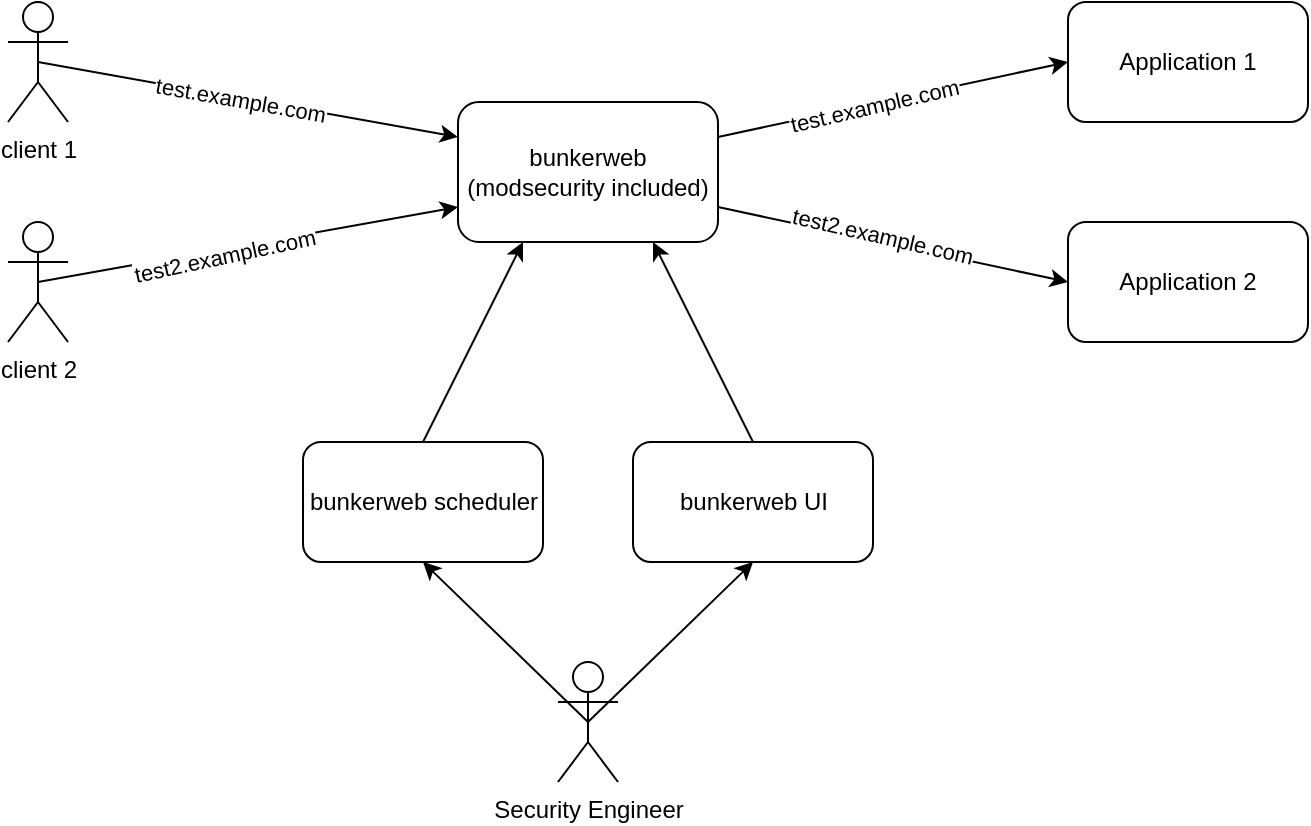 <mxfile version="28.0.4">
  <diagram name="Page-1" id="ILiOnNrIJ9HO5rxD12Q1">
    <mxGraphModel dx="1665" dy="681" grid="1" gridSize="10" guides="1" tooltips="1" connect="1" arrows="1" fold="1" page="1" pageScale="1" pageWidth="850" pageHeight="1100" math="0" shadow="0">
      <root>
        <mxCell id="0" />
        <mxCell id="1" parent="0" />
        <mxCell id="RskWD1hmxm9y3TOeHxz3-1" value="bunkerweb (modsecurity included)" style="rounded=1;whiteSpace=wrap;html=1;" vertex="1" parent="1">
          <mxGeometry x="365" y="300" width="130" height="70" as="geometry" />
        </mxCell>
        <mxCell id="RskWD1hmxm9y3TOeHxz3-2" value="client 1" style="shape=umlActor;verticalLabelPosition=bottom;verticalAlign=top;html=1;outlineConnect=0;" vertex="1" parent="1">
          <mxGeometry x="140" y="250" width="30" height="60" as="geometry" />
        </mxCell>
        <mxCell id="RskWD1hmxm9y3TOeHxz3-3" value="" style="endArrow=classic;html=1;rounded=0;exitX=0.5;exitY=0.5;exitDx=0;exitDy=0;exitPerimeter=0;entryX=0;entryY=0.25;entryDx=0;entryDy=0;" edge="1" parent="1" source="RskWD1hmxm9y3TOeHxz3-2" target="RskWD1hmxm9y3TOeHxz3-1">
          <mxGeometry width="50" height="50" relative="1" as="geometry">
            <mxPoint x="380" y="260" as="sourcePoint" />
            <mxPoint x="430" y="210" as="targetPoint" />
          </mxGeometry>
        </mxCell>
        <mxCell id="RskWD1hmxm9y3TOeHxz3-20" value="test.example.com" style="edgeLabel;html=1;align=center;verticalAlign=middle;resizable=0;points=[];rotation=10;" vertex="1" connectable="0" parent="RskWD1hmxm9y3TOeHxz3-3">
          <mxGeometry x="-0.036" y="-1" relative="1" as="geometry">
            <mxPoint as="offset" />
          </mxGeometry>
        </mxCell>
        <mxCell id="RskWD1hmxm9y3TOeHxz3-4" value="bunkerweb scheduler" style="rounded=1;whiteSpace=wrap;html=1;" vertex="1" parent="1">
          <mxGeometry x="287.5" y="470" width="120" height="60" as="geometry" />
        </mxCell>
        <mxCell id="RskWD1hmxm9y3TOeHxz3-6" value="bunkerweb UI" style="rounded=1;whiteSpace=wrap;html=1;" vertex="1" parent="1">
          <mxGeometry x="452.5" y="470" width="120" height="60" as="geometry" />
        </mxCell>
        <mxCell id="RskWD1hmxm9y3TOeHxz3-7" value="" style="endArrow=classic;html=1;rounded=0;entryX=0.75;entryY=1;entryDx=0;entryDy=0;exitX=0.5;exitY=0;exitDx=0;exitDy=0;" edge="1" parent="1" source="RskWD1hmxm9y3TOeHxz3-6" target="RskWD1hmxm9y3TOeHxz3-1">
          <mxGeometry width="50" height="50" relative="1" as="geometry">
            <mxPoint x="670" y="300" as="sourcePoint" />
            <mxPoint x="720" y="250" as="targetPoint" />
          </mxGeometry>
        </mxCell>
        <mxCell id="RskWD1hmxm9y3TOeHxz3-8" value="Security Engineer" style="shape=umlActor;verticalLabelPosition=bottom;verticalAlign=top;html=1;outlineConnect=0;" vertex="1" parent="1">
          <mxGeometry x="415" y="580" width="30" height="60" as="geometry" />
        </mxCell>
        <mxCell id="RskWD1hmxm9y3TOeHxz3-10" value="" style="endArrow=classic;html=1;rounded=0;entryX=0.5;entryY=1;entryDx=0;entryDy=0;exitX=0.5;exitY=0.5;exitDx=0;exitDy=0;exitPerimeter=0;" edge="1" parent="1" source="RskWD1hmxm9y3TOeHxz3-8" target="RskWD1hmxm9y3TOeHxz3-6">
          <mxGeometry width="50" height="50" relative="1" as="geometry">
            <mxPoint x="557.5" y="370" as="sourcePoint" />
            <mxPoint x="452.5" y="520" as="targetPoint" />
          </mxGeometry>
        </mxCell>
        <mxCell id="RskWD1hmxm9y3TOeHxz3-11" value="Application 1" style="rounded=1;whiteSpace=wrap;html=1;" vertex="1" parent="1">
          <mxGeometry x="670" y="250" width="120" height="60" as="geometry" />
        </mxCell>
        <mxCell id="RskWD1hmxm9y3TOeHxz3-12" value="Application 2" style="rounded=1;whiteSpace=wrap;html=1;" vertex="1" parent="1">
          <mxGeometry x="670" y="360" width="120" height="60" as="geometry" />
        </mxCell>
        <mxCell id="RskWD1hmxm9y3TOeHxz3-13" value="" style="endArrow=classic;html=1;rounded=0;exitX=1;exitY=0.25;exitDx=0;exitDy=0;entryX=0;entryY=0.5;entryDx=0;entryDy=0;" edge="1" parent="1" source="RskWD1hmxm9y3TOeHxz3-1" target="RskWD1hmxm9y3TOeHxz3-11">
          <mxGeometry width="50" height="50" relative="1" as="geometry">
            <mxPoint x="550" y="370" as="sourcePoint" />
            <mxPoint x="600" y="320" as="targetPoint" />
          </mxGeometry>
        </mxCell>
        <mxCell id="RskWD1hmxm9y3TOeHxz3-21" value="test.example.com" style="edgeLabel;html=1;align=center;verticalAlign=middle;resizable=0;points=[];rotation=-13;" vertex="1" connectable="0" parent="RskWD1hmxm9y3TOeHxz3-13">
          <mxGeometry x="-0.119" y="-1" relative="1" as="geometry">
            <mxPoint as="offset" />
          </mxGeometry>
        </mxCell>
        <mxCell id="RskWD1hmxm9y3TOeHxz3-14" value="" style="endArrow=classic;html=1;rounded=0;exitX=1;exitY=0.75;exitDx=0;exitDy=0;entryX=0;entryY=0.5;entryDx=0;entryDy=0;" edge="1" parent="1" source="RskWD1hmxm9y3TOeHxz3-1" target="RskWD1hmxm9y3TOeHxz3-12">
          <mxGeometry width="50" height="50" relative="1" as="geometry">
            <mxPoint x="520" y="340" as="sourcePoint" />
            <mxPoint x="690" y="340" as="targetPoint" />
          </mxGeometry>
        </mxCell>
        <mxCell id="RskWD1hmxm9y3TOeHxz3-23" value="test2.example.com" style="edgeLabel;html=1;align=center;verticalAlign=middle;resizable=0;points=[];rotation=13;" vertex="1" connectable="0" parent="RskWD1hmxm9y3TOeHxz3-14">
          <mxGeometry x="-0.07" y="3" relative="1" as="geometry">
            <mxPoint as="offset" />
          </mxGeometry>
        </mxCell>
        <mxCell id="RskWD1hmxm9y3TOeHxz3-16" value="client 2" style="shape=umlActor;verticalLabelPosition=bottom;verticalAlign=top;html=1;outlineConnect=0;" vertex="1" parent="1">
          <mxGeometry x="140" y="360" width="30" height="60" as="geometry" />
        </mxCell>
        <mxCell id="RskWD1hmxm9y3TOeHxz3-17" value="" style="endArrow=classic;html=1;rounded=0;exitX=0.5;exitY=0.5;exitDx=0;exitDy=0;exitPerimeter=0;entryX=0;entryY=0.75;entryDx=0;entryDy=0;" edge="1" parent="1" source="RskWD1hmxm9y3TOeHxz3-16" target="RskWD1hmxm9y3TOeHxz3-1">
          <mxGeometry width="50" height="50" relative="1" as="geometry">
            <mxPoint x="270" y="310" as="sourcePoint" />
            <mxPoint x="475" y="340" as="targetPoint" />
          </mxGeometry>
        </mxCell>
        <mxCell id="RskWD1hmxm9y3TOeHxz3-22" value="test2.example.com" style="edgeLabel;html=1;align=center;verticalAlign=middle;resizable=0;points=[];rotation=-12;" vertex="1" connectable="0" parent="RskWD1hmxm9y3TOeHxz3-17">
          <mxGeometry x="-0.119" y="-3" relative="1" as="geometry">
            <mxPoint as="offset" />
          </mxGeometry>
        </mxCell>
        <mxCell id="RskWD1hmxm9y3TOeHxz3-18" value="" style="endArrow=classic;html=1;rounded=0;entryX=0.5;entryY=1;entryDx=0;entryDy=0;exitX=0.5;exitY=0.5;exitDx=0;exitDy=0;exitPerimeter=0;" edge="1" parent="1" source="RskWD1hmxm9y3TOeHxz3-8" target="RskWD1hmxm9y3TOeHxz3-4">
          <mxGeometry width="50" height="50" relative="1" as="geometry">
            <mxPoint x="452.5" y="420" as="sourcePoint" />
            <mxPoint x="557.5" y="520" as="targetPoint" />
          </mxGeometry>
        </mxCell>
        <mxCell id="RskWD1hmxm9y3TOeHxz3-19" value="" style="endArrow=classic;html=1;rounded=0;entryX=0.25;entryY=1;entryDx=0;entryDy=0;exitX=0.5;exitY=0;exitDx=0;exitDy=0;" edge="1" parent="1" source="RskWD1hmxm9y3TOeHxz3-4" target="RskWD1hmxm9y3TOeHxz3-1">
          <mxGeometry width="50" height="50" relative="1" as="geometry">
            <mxPoint x="590" y="780" as="sourcePoint" />
            <mxPoint x="520" y="510" as="targetPoint" />
          </mxGeometry>
        </mxCell>
      </root>
    </mxGraphModel>
  </diagram>
</mxfile>
